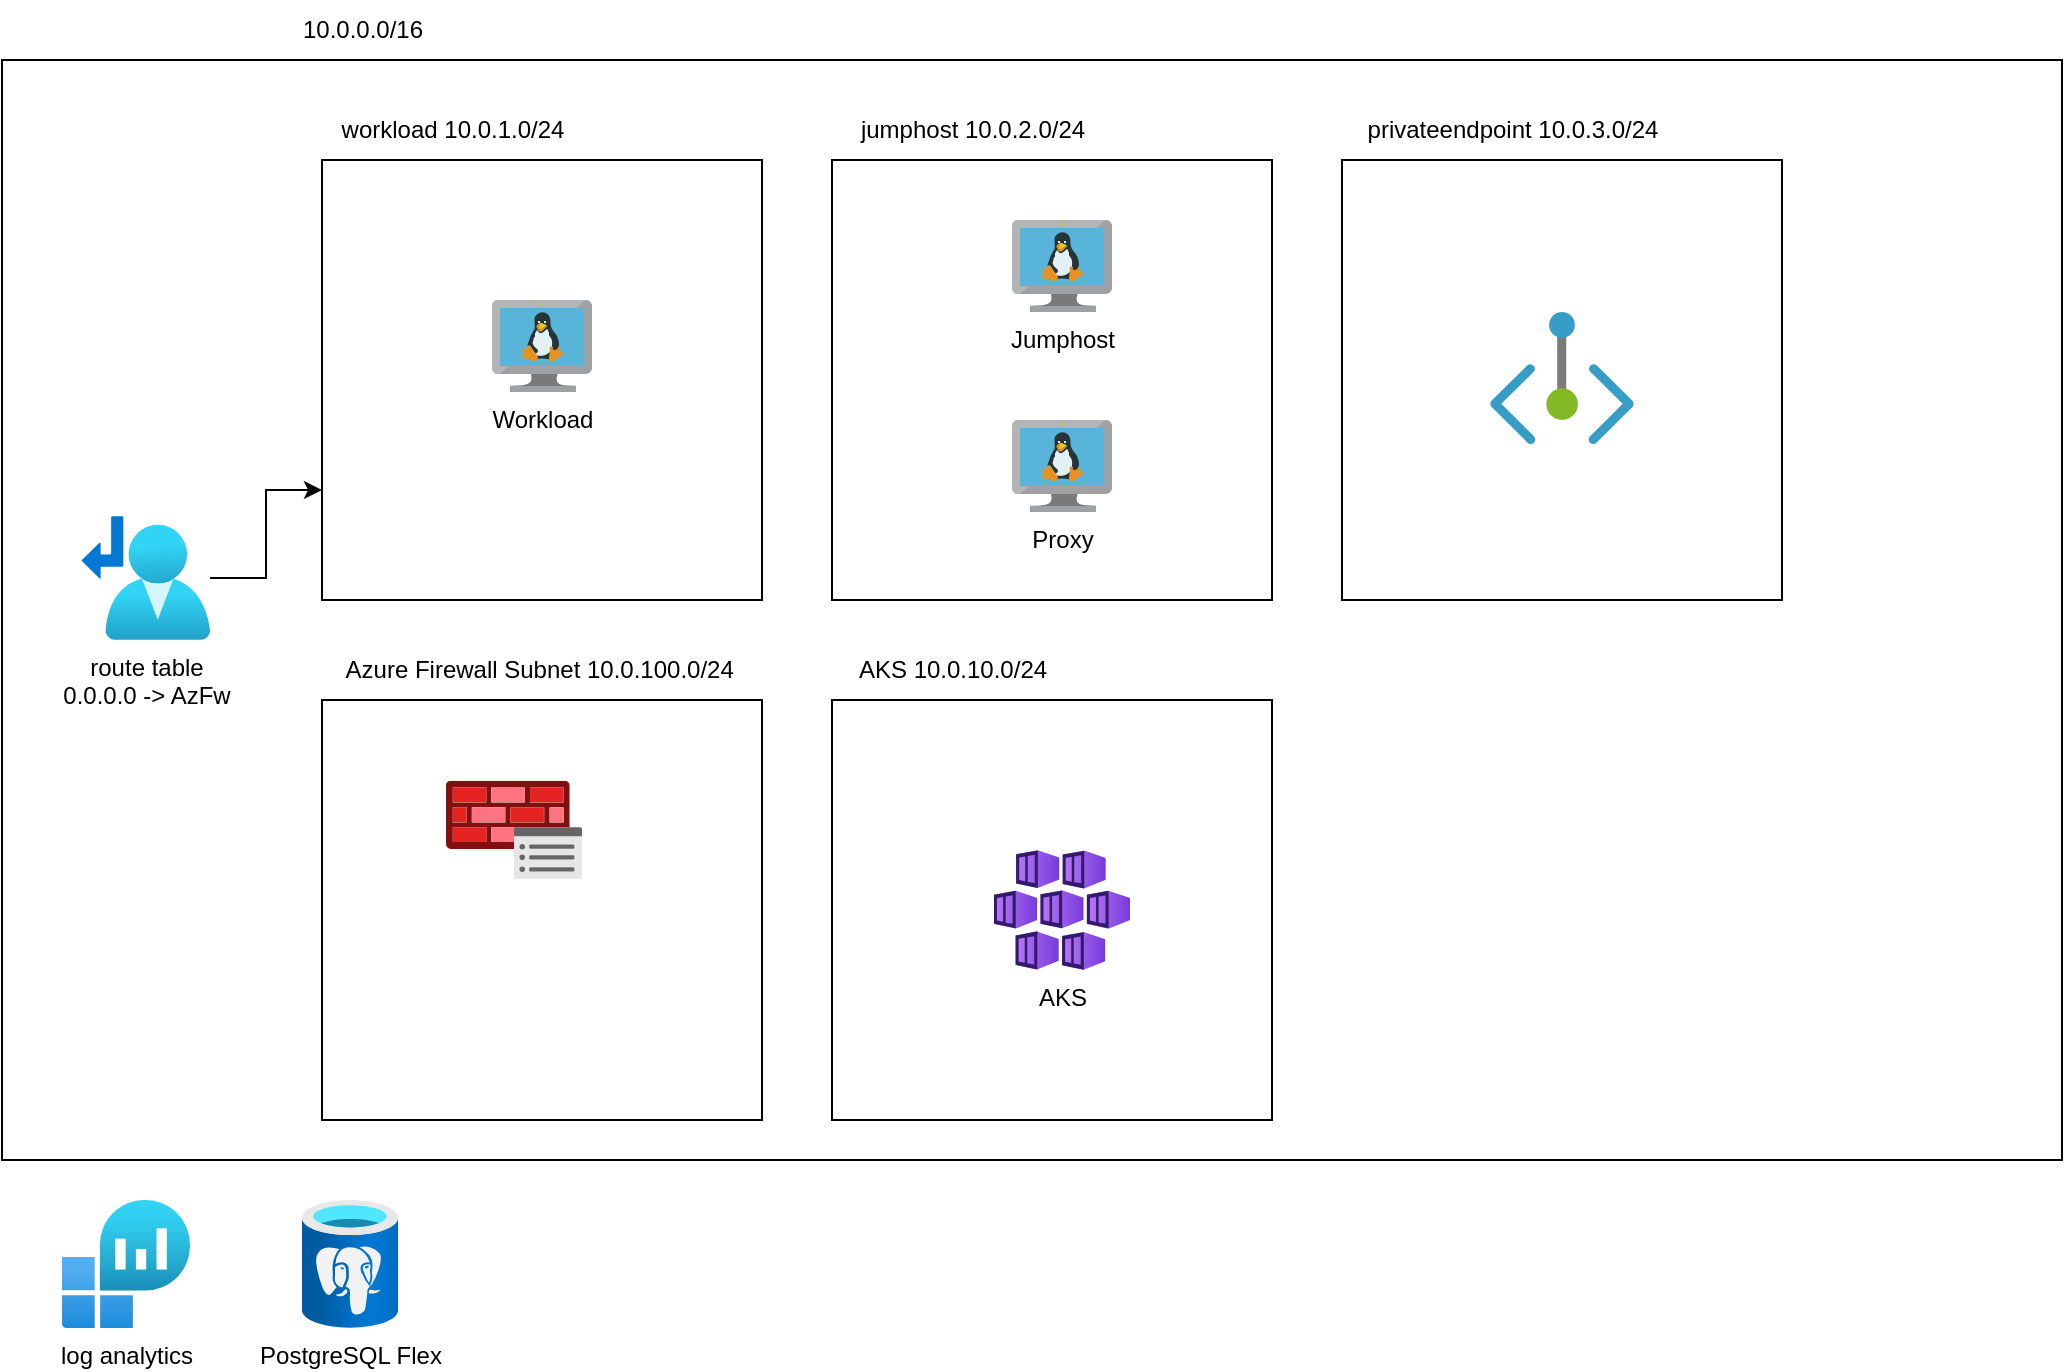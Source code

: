 <mxfile version="26.0.9">
  <diagram name="Page-1" id="2CaHUNN9MHWzc7x0fVJu">
    <mxGraphModel dx="1434" dy="807" grid="1" gridSize="10" guides="1" tooltips="1" connect="1" arrows="1" fold="1" page="1" pageScale="1" pageWidth="850" pageHeight="1100" math="0" shadow="0">
      <root>
        <mxCell id="0" />
        <mxCell id="1" parent="0" />
        <mxCell id="DaKFa5Kbx9uWsQDAohir-1" value="" style="rounded=0;whiteSpace=wrap;html=1;" parent="1" vertex="1">
          <mxGeometry x="10" y="230" width="1030" height="550" as="geometry" />
        </mxCell>
        <mxCell id="DaKFa5Kbx9uWsQDAohir-2" value="10.0.0.0/16" style="text;html=1;align=center;verticalAlign=middle;resizable=0;points=[];autosize=1;strokeColor=none;fillColor=none;" parent="1" vertex="1">
          <mxGeometry x="150" y="200" width="80" height="30" as="geometry" />
        </mxCell>
        <mxCell id="DaKFa5Kbx9uWsQDAohir-3" value="" style="rounded=0;whiteSpace=wrap;html=1;" parent="1" vertex="1">
          <mxGeometry x="170" y="280" width="220" height="220" as="geometry" />
        </mxCell>
        <mxCell id="DaKFa5Kbx9uWsQDAohir-4" value="workload 10.0.1.0/24" style="text;html=1;align=center;verticalAlign=middle;resizable=0;points=[];autosize=1;strokeColor=none;fillColor=none;" parent="1" vertex="1">
          <mxGeometry x="170" y="250" width="130" height="30" as="geometry" />
        </mxCell>
        <mxCell id="DaKFa5Kbx9uWsQDAohir-5" value="jumphost 10.0.2.0/24" style="text;html=1;align=center;verticalAlign=middle;resizable=0;points=[];autosize=1;strokeColor=none;fillColor=none;" parent="1" vertex="1">
          <mxGeometry x="425" y="250" width="140" height="30" as="geometry" />
        </mxCell>
        <mxCell id="DaKFa5Kbx9uWsQDAohir-6" value="" style="rounded=0;whiteSpace=wrap;html=1;" parent="1" vertex="1">
          <mxGeometry x="425" y="280" width="220" height="220" as="geometry" />
        </mxCell>
        <mxCell id="DaKFa5Kbx9uWsQDAohir-7" value="" style="rounded=0;whiteSpace=wrap;html=1;" parent="1" vertex="1">
          <mxGeometry x="170" y="550" width="220" height="210" as="geometry" />
        </mxCell>
        <mxCell id="DaKFa5Kbx9uWsQDAohir-8" value="Azure Firewall Subnet 10.0.100.0/24&amp;nbsp;" style="text;html=1;align=center;verticalAlign=middle;resizable=0;points=[];autosize=1;strokeColor=none;fillColor=none;" parent="1" vertex="1">
          <mxGeometry x="170" y="520" width="220" height="30" as="geometry" />
        </mxCell>
        <mxCell id="DaKFa5Kbx9uWsQDAohir-9" value="" style="image;aspect=fixed;html=1;points=[];align=center;fontSize=12;image=img/lib/azure2/networking/Azure_Firewall_Policy.svg;" parent="1" vertex="1">
          <mxGeometry x="232" y="590.34" width="68" height="49.32" as="geometry" />
        </mxCell>
        <mxCell id="rgLwlHopBtlB1MzYajcf-1" style="edgeStyle=orthogonalEdgeStyle;rounded=0;orthogonalLoop=1;jettySize=auto;html=1;entryX=0;entryY=0.75;entryDx=0;entryDy=0;" parent="1" source="DaKFa5Kbx9uWsQDAohir-10" target="DaKFa5Kbx9uWsQDAohir-3" edge="1">
          <mxGeometry relative="1" as="geometry" />
        </mxCell>
        <mxCell id="DaKFa5Kbx9uWsQDAohir-10" value="route table&lt;div&gt;0.0.0.0 -&amp;gt; AzFw&lt;/div&gt;" style="image;aspect=fixed;html=1;points=[];align=center;fontSize=12;image=img/lib/azure2/networking/Route_Tables.svg;" parent="1" vertex="1">
          <mxGeometry x="50" y="458" width="64" height="62" as="geometry" />
        </mxCell>
        <mxCell id="DaKFa5Kbx9uWsQDAohir-11" value="log analytics" style="image;aspect=fixed;html=1;points=[];align=center;fontSize=12;image=img/lib/azure2/analytics/Log_Analytics_Workspaces.svg;" parent="1" vertex="1">
          <mxGeometry x="40" y="800" width="64" height="64" as="geometry" />
        </mxCell>
        <mxCell id="DaKFa5Kbx9uWsQDAohir-12" value="PostgreSQL Flex" style="image;aspect=fixed;html=1;points=[];align=center;fontSize=12;image=img/lib/azure2/databases/Azure_Database_PostgreSQL_Server.svg;" parent="1" vertex="1">
          <mxGeometry x="160" y="800" width="48" height="64" as="geometry" />
        </mxCell>
        <mxCell id="DaKFa5Kbx9uWsQDAohir-13" value="Workload" style="image;sketch=0;aspect=fixed;html=1;points=[];align=center;fontSize=12;image=img/lib/mscae/VM_Linux.svg;" parent="1" vertex="1">
          <mxGeometry x="255" y="350" width="50" height="46" as="geometry" />
        </mxCell>
        <mxCell id="DaKFa5Kbx9uWsQDAohir-14" value="Jumphost" style="image;sketch=0;aspect=fixed;html=1;points=[];align=center;fontSize=12;image=img/lib/mscae/VM_Linux.svg;" parent="1" vertex="1">
          <mxGeometry x="515" y="310" width="50" height="46" as="geometry" />
        </mxCell>
        <mxCell id="DaKFa5Kbx9uWsQDAohir-15" value="Proxy" style="image;sketch=0;aspect=fixed;html=1;points=[];align=center;fontSize=12;image=img/lib/mscae/VM_Linux.svg;" parent="1" vertex="1">
          <mxGeometry x="515" y="410" width="50" height="46" as="geometry" />
        </mxCell>
        <mxCell id="gS0KEHWhO_-ok8fZvNKi-1" value="AKS 10.0.10.0/24" style="text;html=1;align=center;verticalAlign=middle;resizable=0;points=[];autosize=1;strokeColor=none;fillColor=none;" vertex="1" parent="1">
          <mxGeometry x="425" y="520" width="120" height="30" as="geometry" />
        </mxCell>
        <mxCell id="gS0KEHWhO_-ok8fZvNKi-2" value="" style="rounded=0;whiteSpace=wrap;html=1;" vertex="1" parent="1">
          <mxGeometry x="425" y="550" width="220" height="210" as="geometry" />
        </mxCell>
        <mxCell id="gS0KEHWhO_-ok8fZvNKi-3" value="AKS" style="image;aspect=fixed;html=1;points=[];align=center;fontSize=12;image=img/lib/azure2/containers/Kubernetes_Services.svg;" vertex="1" parent="1">
          <mxGeometry x="506" y="625" width="68" height="60" as="geometry" />
        </mxCell>
        <mxCell id="gS0KEHWhO_-ok8fZvNKi-4" value="" style="rounded=0;whiteSpace=wrap;html=1;" vertex="1" parent="1">
          <mxGeometry x="680" y="280" width="220" height="220" as="geometry" />
        </mxCell>
        <mxCell id="gS0KEHWhO_-ok8fZvNKi-5" value="privateendpoint 10.0.3.0/24" style="text;html=1;align=center;verticalAlign=middle;resizable=0;points=[];autosize=1;strokeColor=none;fillColor=none;" vertex="1" parent="1">
          <mxGeometry x="680" y="250" width="170" height="30" as="geometry" />
        </mxCell>
        <mxCell id="gS0KEHWhO_-ok8fZvNKi-6" value="" style="image;aspect=fixed;html=1;points=[];align=center;fontSize=12;image=img/lib/azure2/networking/Private_Endpoint.svg;" vertex="1" parent="1">
          <mxGeometry x="754" y="356" width="72" height="66" as="geometry" />
        </mxCell>
      </root>
    </mxGraphModel>
  </diagram>
</mxfile>
